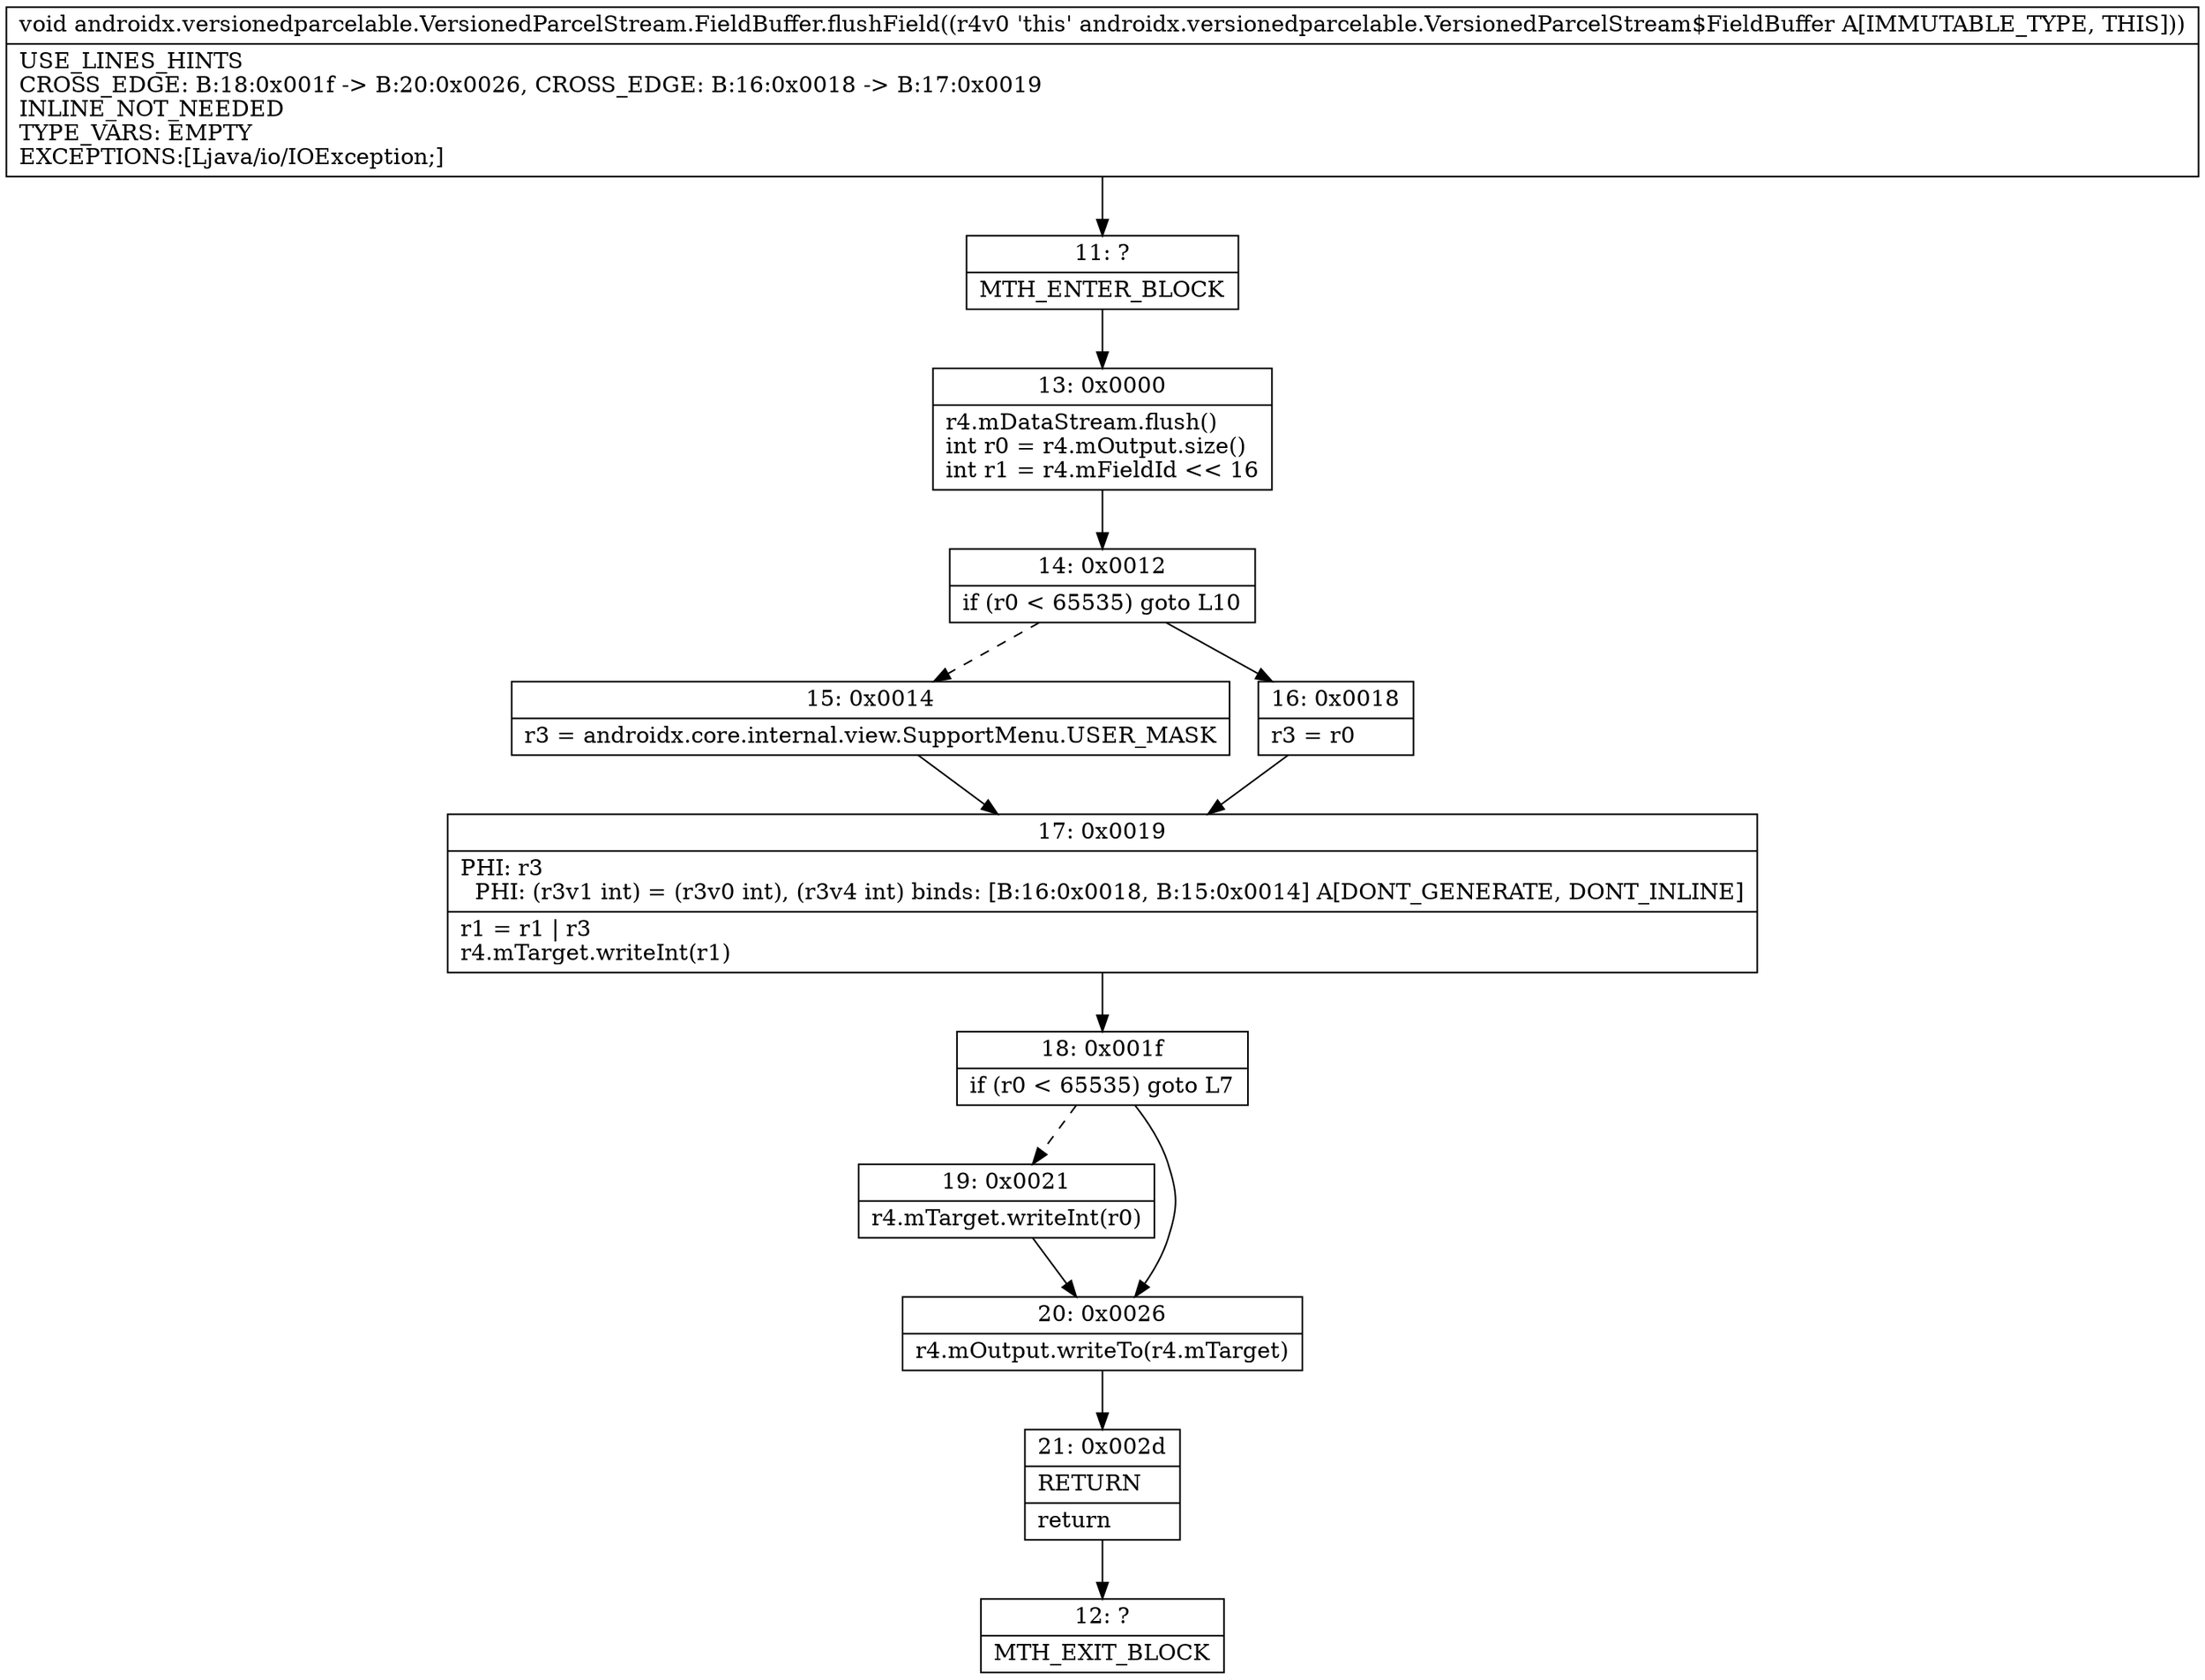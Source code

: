 digraph "CFG forandroidx.versionedparcelable.VersionedParcelStream.FieldBuffer.flushField()V" {
Node_11 [shape=record,label="{11\:\ ?|MTH_ENTER_BLOCK\l}"];
Node_13 [shape=record,label="{13\:\ 0x0000|r4.mDataStream.flush()\lint r0 = r4.mOutput.size()\lint r1 = r4.mFieldId \<\< 16\l}"];
Node_14 [shape=record,label="{14\:\ 0x0012|if (r0 \< 65535) goto L10\l}"];
Node_15 [shape=record,label="{15\:\ 0x0014|r3 = androidx.core.internal.view.SupportMenu.USER_MASK\l}"];
Node_17 [shape=record,label="{17\:\ 0x0019|PHI: r3 \l  PHI: (r3v1 int) = (r3v0 int), (r3v4 int) binds: [B:16:0x0018, B:15:0x0014] A[DONT_GENERATE, DONT_INLINE]\l|r1 = r1 \| r3\lr4.mTarget.writeInt(r1)\l}"];
Node_18 [shape=record,label="{18\:\ 0x001f|if (r0 \< 65535) goto L7\l}"];
Node_19 [shape=record,label="{19\:\ 0x0021|r4.mTarget.writeInt(r0)\l}"];
Node_20 [shape=record,label="{20\:\ 0x0026|r4.mOutput.writeTo(r4.mTarget)\l}"];
Node_21 [shape=record,label="{21\:\ 0x002d|RETURN\l|return\l}"];
Node_12 [shape=record,label="{12\:\ ?|MTH_EXIT_BLOCK\l}"];
Node_16 [shape=record,label="{16\:\ 0x0018|r3 = r0\l}"];
MethodNode[shape=record,label="{void androidx.versionedparcelable.VersionedParcelStream.FieldBuffer.flushField((r4v0 'this' androidx.versionedparcelable.VersionedParcelStream$FieldBuffer A[IMMUTABLE_TYPE, THIS]))  | USE_LINES_HINTS\lCROSS_EDGE: B:18:0x001f \-\> B:20:0x0026, CROSS_EDGE: B:16:0x0018 \-\> B:17:0x0019\lINLINE_NOT_NEEDED\lTYPE_VARS: EMPTY\lEXCEPTIONS:[Ljava\/io\/IOException;]\l}"];
MethodNode -> Node_11;Node_11 -> Node_13;
Node_13 -> Node_14;
Node_14 -> Node_15[style=dashed];
Node_14 -> Node_16;
Node_15 -> Node_17;
Node_17 -> Node_18;
Node_18 -> Node_19[style=dashed];
Node_18 -> Node_20;
Node_19 -> Node_20;
Node_20 -> Node_21;
Node_21 -> Node_12;
Node_16 -> Node_17;
}

